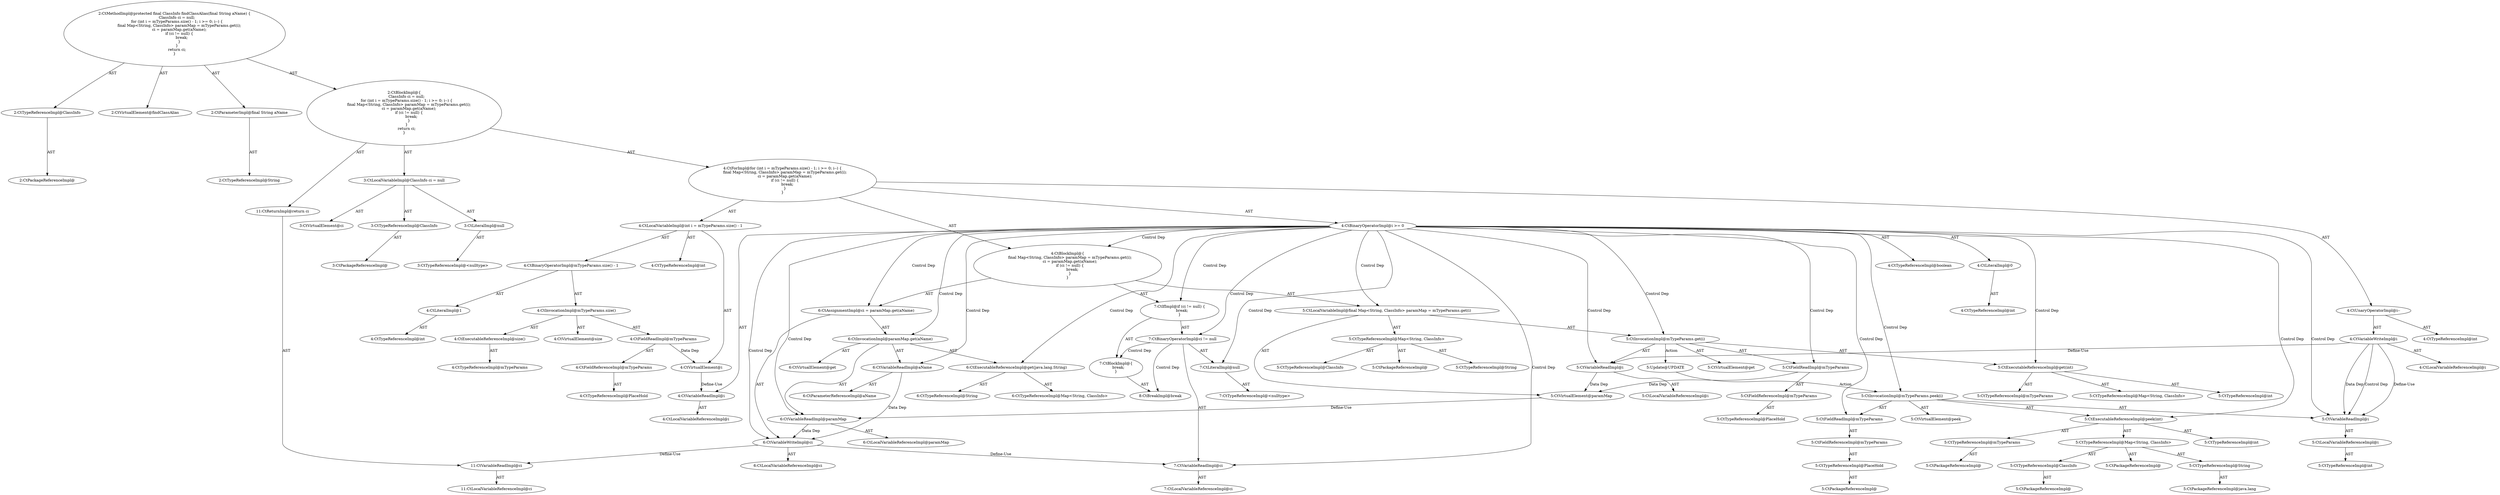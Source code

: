 digraph "findClassAlias#?,String" {
0 [label="2:CtTypeReferenceImpl@ClassInfo" shape=ellipse]
1 [label="2:CtPackageReferenceImpl@" shape=ellipse]
2 [label="2:CtVirtualElement@findClassAlias" shape=ellipse]
3 [label="2:CtParameterImpl@final String aName" shape=ellipse]
4 [label="2:CtTypeReferenceImpl@String" shape=ellipse]
5 [label="3:CtTypeReferenceImpl@ClassInfo" shape=ellipse]
6 [label="3:CtPackageReferenceImpl@" shape=ellipse]
7 [label="3:CtLiteralImpl@null" shape=ellipse]
8 [label="3:CtTypeReferenceImpl@<nulltype>" shape=ellipse]
9 [label="3:CtVirtualElement@ci" shape=ellipse]
10 [label="3:CtLocalVariableImpl@ClassInfo ci = null" shape=ellipse]
11 [label="4:CtTypeReferenceImpl@int" shape=ellipse]
12 [label="4:CtExecutableReferenceImpl@size()" shape=ellipse]
13 [label="4:CtTypeReferenceImpl@mTypeParams" shape=ellipse]
14 [label="4:CtVirtualElement@size" shape=ellipse]
15 [label="4:CtFieldReferenceImpl@mTypeParams" shape=ellipse]
16 [label="4:CtTypeReferenceImpl@PlaceHold" shape=ellipse]
17 [label="4:CtFieldReadImpl@mTypeParams" shape=ellipse]
18 [label="4:CtInvocationImpl@mTypeParams.size()" shape=ellipse]
19 [label="4:CtLiteralImpl@1" shape=ellipse]
20 [label="4:CtTypeReferenceImpl@int" shape=ellipse]
21 [label="4:CtBinaryOperatorImpl@mTypeParams.size() - 1" shape=ellipse]
22 [label="4:CtVirtualElement@i" shape=ellipse]
23 [label="4:CtLocalVariableImpl@int i = mTypeParams.size() - 1" shape=ellipse]
24 [label="4:CtVariableReadImpl@i" shape=ellipse]
25 [label="4:CtLocalVariableReferenceImpl@i" shape=ellipse]
26 [label="4:CtLiteralImpl@0" shape=ellipse]
27 [label="4:CtTypeReferenceImpl@int" shape=ellipse]
28 [label="4:CtBinaryOperatorImpl@i >= 0" shape=ellipse]
29 [label="4:CtTypeReferenceImpl@boolean" shape=ellipse]
30 [label="4:CtVariableWriteImpl@i" shape=ellipse]
31 [label="4:CtLocalVariableReferenceImpl@i" shape=ellipse]
32 [label="4:CtUnaryOperatorImpl@i--" shape=ellipse]
33 [label="4:CtTypeReferenceImpl@int" shape=ellipse]
34 [label="5:CtTypeReferenceImpl@Map<String, ClassInfo>" shape=ellipse]
35 [label="5:CtPackageReferenceImpl@" shape=ellipse]
36 [label="5:CtTypeReferenceImpl@String" shape=ellipse]
37 [label="5:CtTypeReferenceImpl@ClassInfo" shape=ellipse]
38 [label="5:CtExecutableReferenceImpl@get(int)" shape=ellipse]
39 [label="5:CtTypeReferenceImpl@mTypeParams" shape=ellipse]
40 [label="5:CtTypeReferenceImpl@Map<String, ClassInfo>" shape=ellipse]
41 [label="5:CtTypeReferenceImpl@int" shape=ellipse]
42 [label="5:CtVirtualElement@get" shape=ellipse]
43 [label="5:CtFieldReferenceImpl@mTypeParams" shape=ellipse]
44 [label="5:CtTypeReferenceImpl@PlaceHold" shape=ellipse]
45 [label="5:CtFieldReadImpl@mTypeParams" shape=ellipse]
46 [label="5:CtVariableReadImpl@i" shape=ellipse]
47 [label="5:CtLocalVariableReferenceImpl@i" shape=ellipse]
48 [label="5:CtInvocationImpl@mTypeParams.get(i)" shape=ellipse]
49 [label="5:CtVirtualElement@paramMap" shape=ellipse]
50 [label="5:CtLocalVariableImpl@final Map<String, ClassInfo> paramMap = mTypeParams.get(i)" shape=ellipse]
51 [label="6:CtVariableWriteImpl@ci" shape=ellipse]
52 [label="6:CtLocalVariableReferenceImpl@ci" shape=ellipse]
53 [label="6:CtExecutableReferenceImpl@get(java.lang.String)" shape=ellipse]
54 [label="6:CtTypeReferenceImpl@Map<String, ClassInfo>" shape=ellipse]
55 [label="6:CtTypeReferenceImpl@String" shape=ellipse]
56 [label="6:CtVirtualElement@get" shape=ellipse]
57 [label="6:CtVariableReadImpl@paramMap" shape=ellipse]
58 [label="6:CtLocalVariableReferenceImpl@paramMap" shape=ellipse]
59 [label="6:CtVariableReadImpl@aName" shape=ellipse]
60 [label="6:CtParameterReferenceImpl@aName" shape=ellipse]
61 [label="6:CtInvocationImpl@paramMap.get(aName)" shape=ellipse]
62 [label="6:CtAssignmentImpl@ci = paramMap.get(aName)" shape=ellipse]
63 [label="7:CtVariableReadImpl@ci" shape=ellipse]
64 [label="7:CtLocalVariableReferenceImpl@ci" shape=ellipse]
65 [label="7:CtLiteralImpl@null" shape=ellipse]
66 [label="7:CtTypeReferenceImpl@<nulltype>" shape=ellipse]
67 [label="7:CtBinaryOperatorImpl@ci != null" shape=ellipse]
68 [label="8:CtBreakImpl@break" shape=ellipse]
69 [label="7:CtBlockImpl@\{
    break;
\}" shape=ellipse]
70 [label="7:CtIfImpl@if (ci != null) \{
    break;
\}" shape=ellipse]
71 [label="4:CtBlockImpl@\{
    final Map<String, ClassInfo> paramMap = mTypeParams.get(i);
    ci = paramMap.get(aName);
    if (ci != null) \{
        break;
    \}
\}" shape=ellipse]
72 [label="4:CtForImpl@for (int i = mTypeParams.size() - 1; i >= 0; i--) \{
    final Map<String, ClassInfo> paramMap = mTypeParams.get(i);
    ci = paramMap.get(aName);
    if (ci != null) \{
        break;
    \}
\}" shape=ellipse]
73 [label="11:CtVariableReadImpl@ci" shape=ellipse]
74 [label="11:CtLocalVariableReferenceImpl@ci" shape=ellipse]
75 [label="11:CtReturnImpl@return ci" shape=ellipse]
76 [label="2:CtBlockImpl@\{
    ClassInfo ci = null;
    for (int i = mTypeParams.size() - 1; i >= 0; i--) \{
        final Map<String, ClassInfo> paramMap = mTypeParams.get(i);
        ci = paramMap.get(aName);
        if (ci != null) \{
            break;
        \}
    \}
    return ci;
\}" shape=ellipse]
77 [label="2:CtMethodImpl@protected final ClassInfo findClassAlias(final String aName) \{
    ClassInfo ci = null;
    for (int i = mTypeParams.size() - 1; i >= 0; i--) \{
        final Map<String, ClassInfo> paramMap = mTypeParams.get(i);
        ci = paramMap.get(aName);
        if (ci != null) \{
            break;
        \}
    \}
    return ci;
\}" shape=ellipse]
78 [label="5:Update@UPDATE" shape=ellipse]
79 [label="5:CtPackageReferenceImpl@" shape=ellipse]
80 [label="5:CtTypeReferenceImpl@PlaceHold" shape=ellipse]
81 [label="5:CtFieldReferenceImpl@mTypeParams" shape=ellipse]
82 [label="5:CtFieldReadImpl@mTypeParams" shape=ellipse]
83 [label="5:CtPackageReferenceImpl@" shape=ellipse]
84 [label="5:CtTypeReferenceImpl@mTypeParams" shape=ellipse]
85 [label="5:CtPackageReferenceImpl@" shape=ellipse]
86 [label="5:CtPackageReferenceImpl@java.lang" shape=ellipse]
87 [label="5:CtTypeReferenceImpl@String" shape=ellipse]
88 [label="5:CtPackageReferenceImpl@" shape=ellipse]
89 [label="5:CtTypeReferenceImpl@ClassInfo" shape=ellipse]
90 [label="5:CtTypeReferenceImpl@Map<String, ClassInfo>" shape=ellipse]
91 [label="5:CtTypeReferenceImpl@int" shape=ellipse]
92 [label="5:CtExecutableReferenceImpl@peek(int)" shape=ellipse]
93 [label="5:CtTypeReferenceImpl@int" shape=ellipse]
94 [label="5:CtLocalVariableReferenceImpl@i" shape=ellipse]
95 [label="5:CtVariableReadImpl@i" shape=ellipse]
96 [label="5:CtInvocationImpl@mTypeParams.peek(i)" shape=ellipse]
97 [label="5:CtVirtualElement@peek" shape=ellipse]
0 -> 1 [label="AST"];
3 -> 4 [label="AST"];
5 -> 6 [label="AST"];
7 -> 8 [label="AST"];
10 -> 9 [label="AST"];
10 -> 5 [label="AST"];
10 -> 7 [label="AST"];
12 -> 13 [label="AST"];
15 -> 16 [label="AST"];
17 -> 15 [label="AST"];
17 -> 22 [label="Data Dep"];
18 -> 14 [label="AST"];
18 -> 17 [label="AST"];
18 -> 12 [label="AST"];
19 -> 20 [label="AST"];
21 -> 18 [label="AST"];
21 -> 19 [label="AST"];
22 -> 24 [label="Define-Use"];
23 -> 22 [label="AST"];
23 -> 11 [label="AST"];
23 -> 21 [label="AST"];
24 -> 25 [label="AST"];
26 -> 27 [label="AST"];
28 -> 29 [label="AST"];
28 -> 24 [label="AST"];
28 -> 26 [label="AST"];
28 -> 71 [label="Control Dep"];
28 -> 50 [label="Control Dep"];
28 -> 48 [label="Control Dep"];
28 -> 38 [label="Control Dep"];
28 -> 45 [label="Control Dep"];
28 -> 46 [label="Control Dep"];
28 -> 62 [label="Control Dep"];
28 -> 51 [label="Control Dep"];
28 -> 61 [label="Control Dep"];
28 -> 53 [label="Control Dep"];
28 -> 57 [label="Control Dep"];
28 -> 59 [label="Control Dep"];
28 -> 70 [label="Control Dep"];
28 -> 67 [label="Control Dep"];
28 -> 63 [label="Control Dep"];
28 -> 65 [label="Control Dep"];
28 -> 82 [label="Control Dep"];
28 -> 92 [label="Control Dep"];
28 -> 95 [label="Control Dep"];
28 -> 96 [label="Control Dep"];
30 -> 31 [label="AST"];
30 -> 46 [label="Define-Use"];
30 -> 95 [label="Define-Use"];
30 -> 95 [label="Data Dep"];
30 -> 95 [label="Control Dep"];
32 -> 33 [label="AST"];
32 -> 30 [label="AST"];
34 -> 35 [label="AST"];
34 -> 36 [label="AST"];
34 -> 37 [label="AST"];
38 -> 39 [label="AST"];
38 -> 40 [label="AST"];
38 -> 41 [label="AST"];
43 -> 44 [label="AST"];
45 -> 43 [label="AST"];
45 -> 49 [label="Data Dep"];
46 -> 47 [label="AST"];
46 -> 49 [label="Data Dep"];
48 -> 42 [label="AST"];
48 -> 45 [label="AST"];
48 -> 38 [label="AST"];
48 -> 46 [label="AST"];
48 -> 78 [label="Action"];
49 -> 57 [label="Define-Use"];
50 -> 49 [label="AST"];
50 -> 34 [label="AST"];
50 -> 48 [label="AST"];
51 -> 52 [label="AST"];
51 -> 63 [label="Define-Use"];
51 -> 73 [label="Define-Use"];
53 -> 54 [label="AST"];
53 -> 55 [label="AST"];
57 -> 58 [label="AST"];
57 -> 51 [label="Data Dep"];
59 -> 60 [label="AST"];
59 -> 51 [label="Data Dep"];
61 -> 56 [label="AST"];
61 -> 57 [label="AST"];
61 -> 53 [label="AST"];
61 -> 59 [label="AST"];
62 -> 51 [label="AST"];
62 -> 61 [label="AST"];
63 -> 64 [label="AST"];
65 -> 66 [label="AST"];
67 -> 63 [label="AST"];
67 -> 65 [label="AST"];
67 -> 69 [label="Control Dep"];
67 -> 68 [label="Control Dep"];
69 -> 68 [label="AST"];
70 -> 67 [label="AST"];
70 -> 69 [label="AST"];
71 -> 50 [label="AST"];
71 -> 62 [label="AST"];
71 -> 70 [label="AST"];
72 -> 23 [label="AST"];
72 -> 28 [label="AST"];
72 -> 32 [label="AST"];
72 -> 71 [label="AST"];
73 -> 74 [label="AST"];
75 -> 73 [label="AST"];
76 -> 10 [label="AST"];
76 -> 72 [label="AST"];
76 -> 75 [label="AST"];
77 -> 2 [label="AST"];
77 -> 0 [label="AST"];
77 -> 3 [label="AST"];
77 -> 76 [label="AST"];
78 -> 96 [label="Action"];
80 -> 79 [label="AST"];
81 -> 80 [label="AST"];
82 -> 81 [label="AST"];
84 -> 83 [label="AST"];
87 -> 86 [label="AST"];
89 -> 88 [label="AST"];
90 -> 85 [label="AST"];
90 -> 87 [label="AST"];
90 -> 89 [label="AST"];
92 -> 84 [label="AST"];
92 -> 90 [label="AST"];
92 -> 91 [label="AST"];
94 -> 93 [label="AST"];
95 -> 94 [label="AST"];
96 -> 97 [label="AST"];
96 -> 82 [label="AST"];
96 -> 92 [label="AST"];
96 -> 95 [label="AST"];
}
